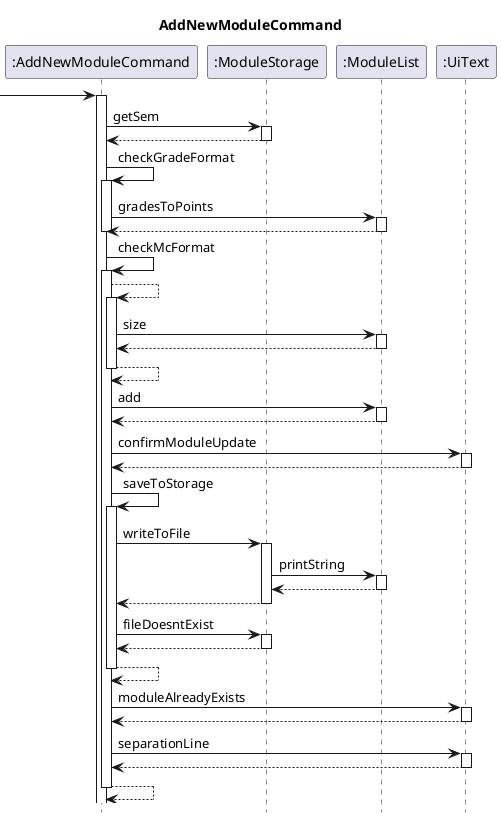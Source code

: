 @startuml

hide footbox
title AddNewModuleCommand

 -> ":AddNewModuleCommand" :
activate ":AddNewModuleCommand"
":AddNewModuleCommand" -> ":ModuleStorage" : getSem
activate ":ModuleStorage"
":ModuleStorage" --> ":AddNewModuleCommand"
deactivate ":ModuleStorage"
":AddNewModuleCommand" -> ":AddNewModuleCommand" : checkGradeFormat
activate ":AddNewModuleCommand"
":AddNewModuleCommand" -> ":ModuleList" : gradesToPoints
activate ":ModuleList"
":ModuleList" --> ":AddNewModuleCommand"
deactivate ":ModuleList"

deactivate ":AddNewModuleCommand"
":AddNewModuleCommand" -> ":AddNewModuleCommand" : checkMcFormat
activate ":AddNewModuleCommand"
":AddNewModuleCommand" --> ":AddNewModuleCommand"

activate ":AddNewModuleCommand"
":AddNewModuleCommand" -> ":ModuleList" : size
activate ":ModuleList"
":ModuleList" --> ":AddNewModuleCommand"
deactivate ":ModuleList"
":AddNewModuleCommand" --> ":AddNewModuleCommand"
deactivate ":AddNewModuleCommand"
":AddNewModuleCommand" -> ":ModuleList" : add
activate ":ModuleList"
":ModuleList" --> ":AddNewModuleCommand"
deactivate ":ModuleList"
":AddNewModuleCommand" -> ":UiText" : confirmModuleUpdate
activate ":UiText"
":UiText" --> ":AddNewModuleCommand"
deactivate ":UiText"
":AddNewModuleCommand" -> ":AddNewModuleCommand" : saveToStorage
activate ":AddNewModuleCommand"
":AddNewModuleCommand" -> ":ModuleStorage" : writeToFile
activate ":ModuleStorage"
":ModuleStorage" -> ":ModuleList" : printString
activate ":ModuleList"

":ModuleList" --> ":ModuleStorage"
deactivate ":ModuleList"
":ModuleStorage" --> ":AddNewModuleCommand"
deactivate ":ModuleStorage"
":AddNewModuleCommand" -> ":ModuleStorage" : fileDoesntExist
activate ":ModuleStorage"
":ModuleStorage" --> ":AddNewModuleCommand"
deactivate ":ModuleStorage"
":AddNewModuleCommand" --> ":AddNewModuleCommand"
deactivate ":AddNewModuleCommand"
":AddNewModuleCommand" -> ":UiText" : moduleAlreadyExists
activate ":UiText"
":UiText" --> ":AddNewModuleCommand"
deactivate ":UiText"
":AddNewModuleCommand" -> ":UiText" : separationLine
activate ":UiText"
":UiText" --> ":AddNewModuleCommand"
deactivate ":UiText"
return

@enduml